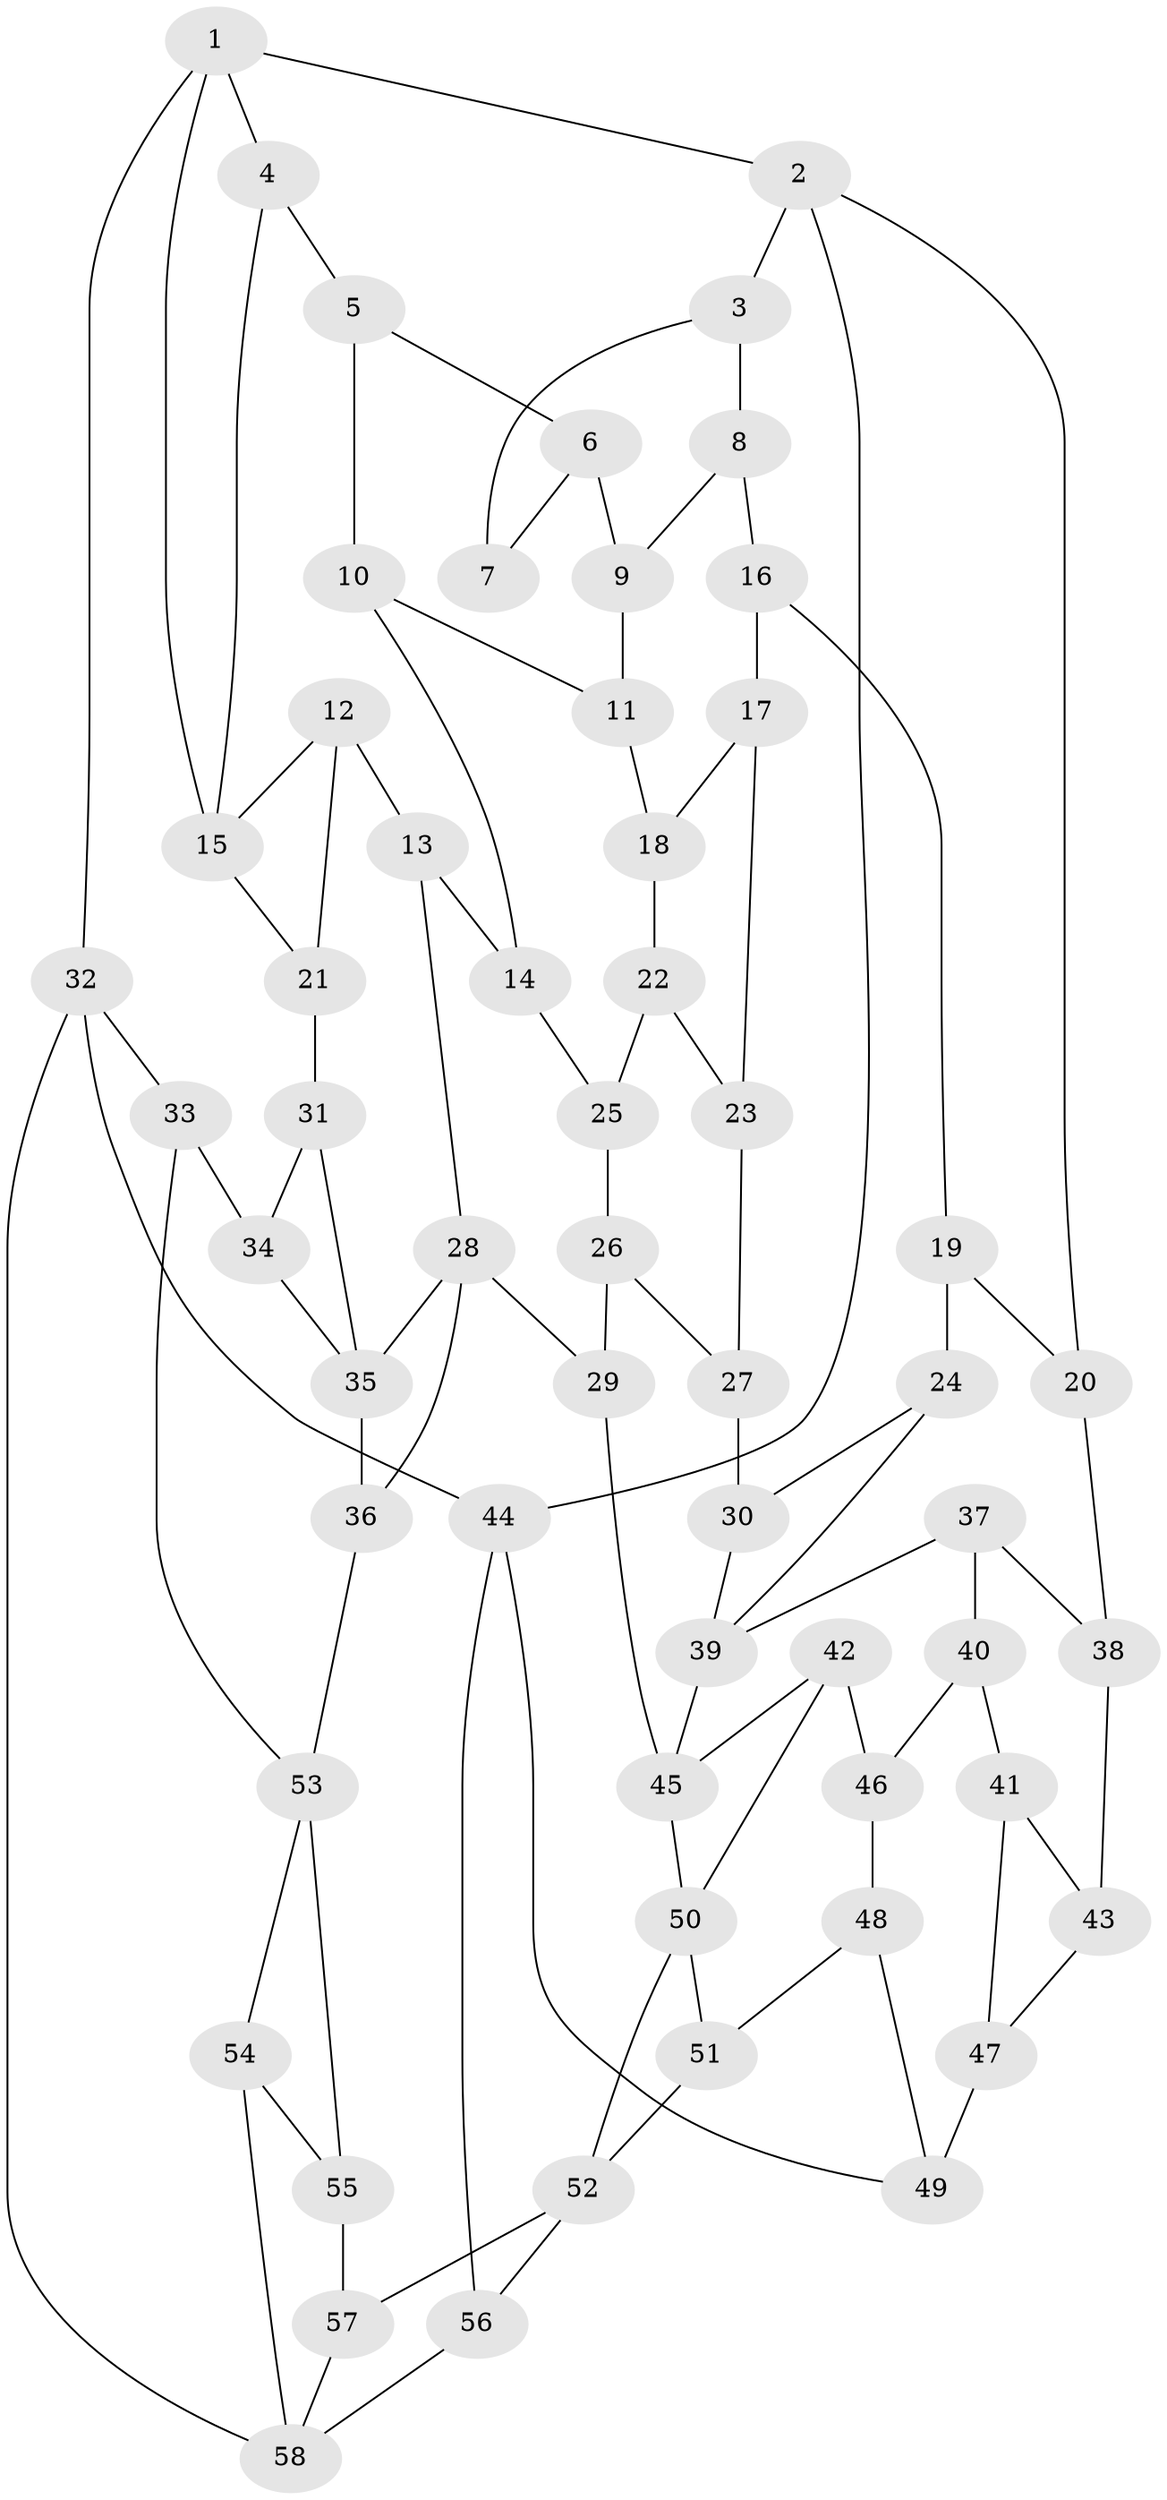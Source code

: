 // original degree distribution, {3: 0.023809523809523808, 6: 0.23809523809523808, 5: 0.47619047619047616, 4: 0.2619047619047619}
// Generated by graph-tools (version 1.1) at 2025/38/03/04/25 23:38:27]
// undirected, 58 vertices, 93 edges
graph export_dot {
  node [color=gray90,style=filled];
  1;
  2;
  3;
  4;
  5;
  6;
  7;
  8;
  9;
  10;
  11;
  12;
  13;
  14;
  15;
  16;
  17;
  18;
  19;
  20;
  21;
  22;
  23;
  24;
  25;
  26;
  27;
  28;
  29;
  30;
  31;
  32;
  33;
  34;
  35;
  36;
  37;
  38;
  39;
  40;
  41;
  42;
  43;
  44;
  45;
  46;
  47;
  48;
  49;
  50;
  51;
  52;
  53;
  54;
  55;
  56;
  57;
  58;
  1 -- 2 [weight=1.0];
  1 -- 4 [weight=1.0];
  1 -- 15 [weight=1.0];
  1 -- 32 [weight=1.0];
  2 -- 3 [weight=1.0];
  2 -- 20 [weight=1.0];
  2 -- 44 [weight=1.0];
  3 -- 7 [weight=1.0];
  3 -- 8 [weight=1.0];
  4 -- 5 [weight=1.0];
  4 -- 15 [weight=1.0];
  5 -- 6 [weight=1.0];
  5 -- 10 [weight=1.0];
  6 -- 7 [weight=1.0];
  6 -- 9 [weight=1.0];
  8 -- 9 [weight=1.0];
  8 -- 16 [weight=1.0];
  9 -- 11 [weight=1.0];
  10 -- 11 [weight=1.0];
  10 -- 14 [weight=1.0];
  11 -- 18 [weight=1.0];
  12 -- 13 [weight=1.0];
  12 -- 15 [weight=1.0];
  12 -- 21 [weight=1.0];
  13 -- 14 [weight=1.0];
  13 -- 28 [weight=1.0];
  14 -- 25 [weight=1.0];
  15 -- 21 [weight=1.0];
  16 -- 17 [weight=1.0];
  16 -- 19 [weight=1.0];
  17 -- 18 [weight=1.0];
  17 -- 23 [weight=1.0];
  18 -- 22 [weight=1.0];
  19 -- 20 [weight=1.0];
  19 -- 24 [weight=1.0];
  20 -- 38 [weight=1.0];
  21 -- 31 [weight=2.0];
  22 -- 23 [weight=1.0];
  22 -- 25 [weight=2.0];
  23 -- 27 [weight=1.0];
  24 -- 30 [weight=1.0];
  24 -- 39 [weight=1.0];
  25 -- 26 [weight=1.0];
  26 -- 27 [weight=1.0];
  26 -- 29 [weight=1.0];
  27 -- 30 [weight=2.0];
  28 -- 29 [weight=1.0];
  28 -- 35 [weight=1.0];
  28 -- 36 [weight=1.0];
  29 -- 45 [weight=1.0];
  30 -- 39 [weight=1.0];
  31 -- 34 [weight=1.0];
  31 -- 35 [weight=1.0];
  32 -- 33 [weight=1.0];
  32 -- 44 [weight=1.0];
  32 -- 58 [weight=1.0];
  33 -- 34 [weight=1.0];
  33 -- 53 [weight=1.0];
  34 -- 35 [weight=1.0];
  35 -- 36 [weight=1.0];
  36 -- 53 [weight=1.0];
  37 -- 38 [weight=1.0];
  37 -- 39 [weight=1.0];
  37 -- 40 [weight=1.0];
  38 -- 43 [weight=2.0];
  39 -- 45 [weight=1.0];
  40 -- 41 [weight=1.0];
  40 -- 46 [weight=2.0];
  41 -- 43 [weight=1.0];
  41 -- 47 [weight=1.0];
  42 -- 45 [weight=1.0];
  42 -- 46 [weight=1.0];
  42 -- 50 [weight=1.0];
  43 -- 47 [weight=1.0];
  44 -- 49 [weight=1.0];
  44 -- 56 [weight=1.0];
  45 -- 50 [weight=1.0];
  46 -- 48 [weight=1.0];
  47 -- 49 [weight=2.0];
  48 -- 49 [weight=1.0];
  48 -- 51 [weight=1.0];
  50 -- 51 [weight=1.0];
  50 -- 52 [weight=1.0];
  51 -- 52 [weight=1.0];
  52 -- 56 [weight=1.0];
  52 -- 57 [weight=1.0];
  53 -- 54 [weight=1.0];
  53 -- 55 [weight=1.0];
  54 -- 55 [weight=1.0];
  54 -- 58 [weight=1.0];
  55 -- 57 [weight=2.0];
  56 -- 58 [weight=1.0];
  57 -- 58 [weight=1.0];
}
